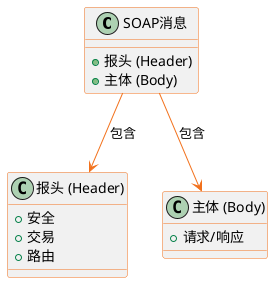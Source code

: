 @startuml
skinparam class {
  ArrowColor #F2711C
  BorderColor #F2711C
}

class "SOAP消息" as SOAPMessage {
  + 报头 (Header)
  + 主体 (Body)
}

class "报头 (Header)" as Header {
  + 安全
  + 交易
  + 路由
}

class "主体 (Body)" as Body {
  + 请求/响应
}

SOAPMessage --> Header: 包含
SOAPMessage --> Body: 包含

@enduml


@startuml
skinparam class {
  ArrowColor #2185D0
  BorderColor #2185D0
}

class "REST请求" as RESTRequest {
  + URI
  + HTTP方法
  + 参数
}

class "REST响应" as RESTResponse {
  + 状态码
  + 数据
}

RESTRequest --> RESTResponse : 产生

@enduml
